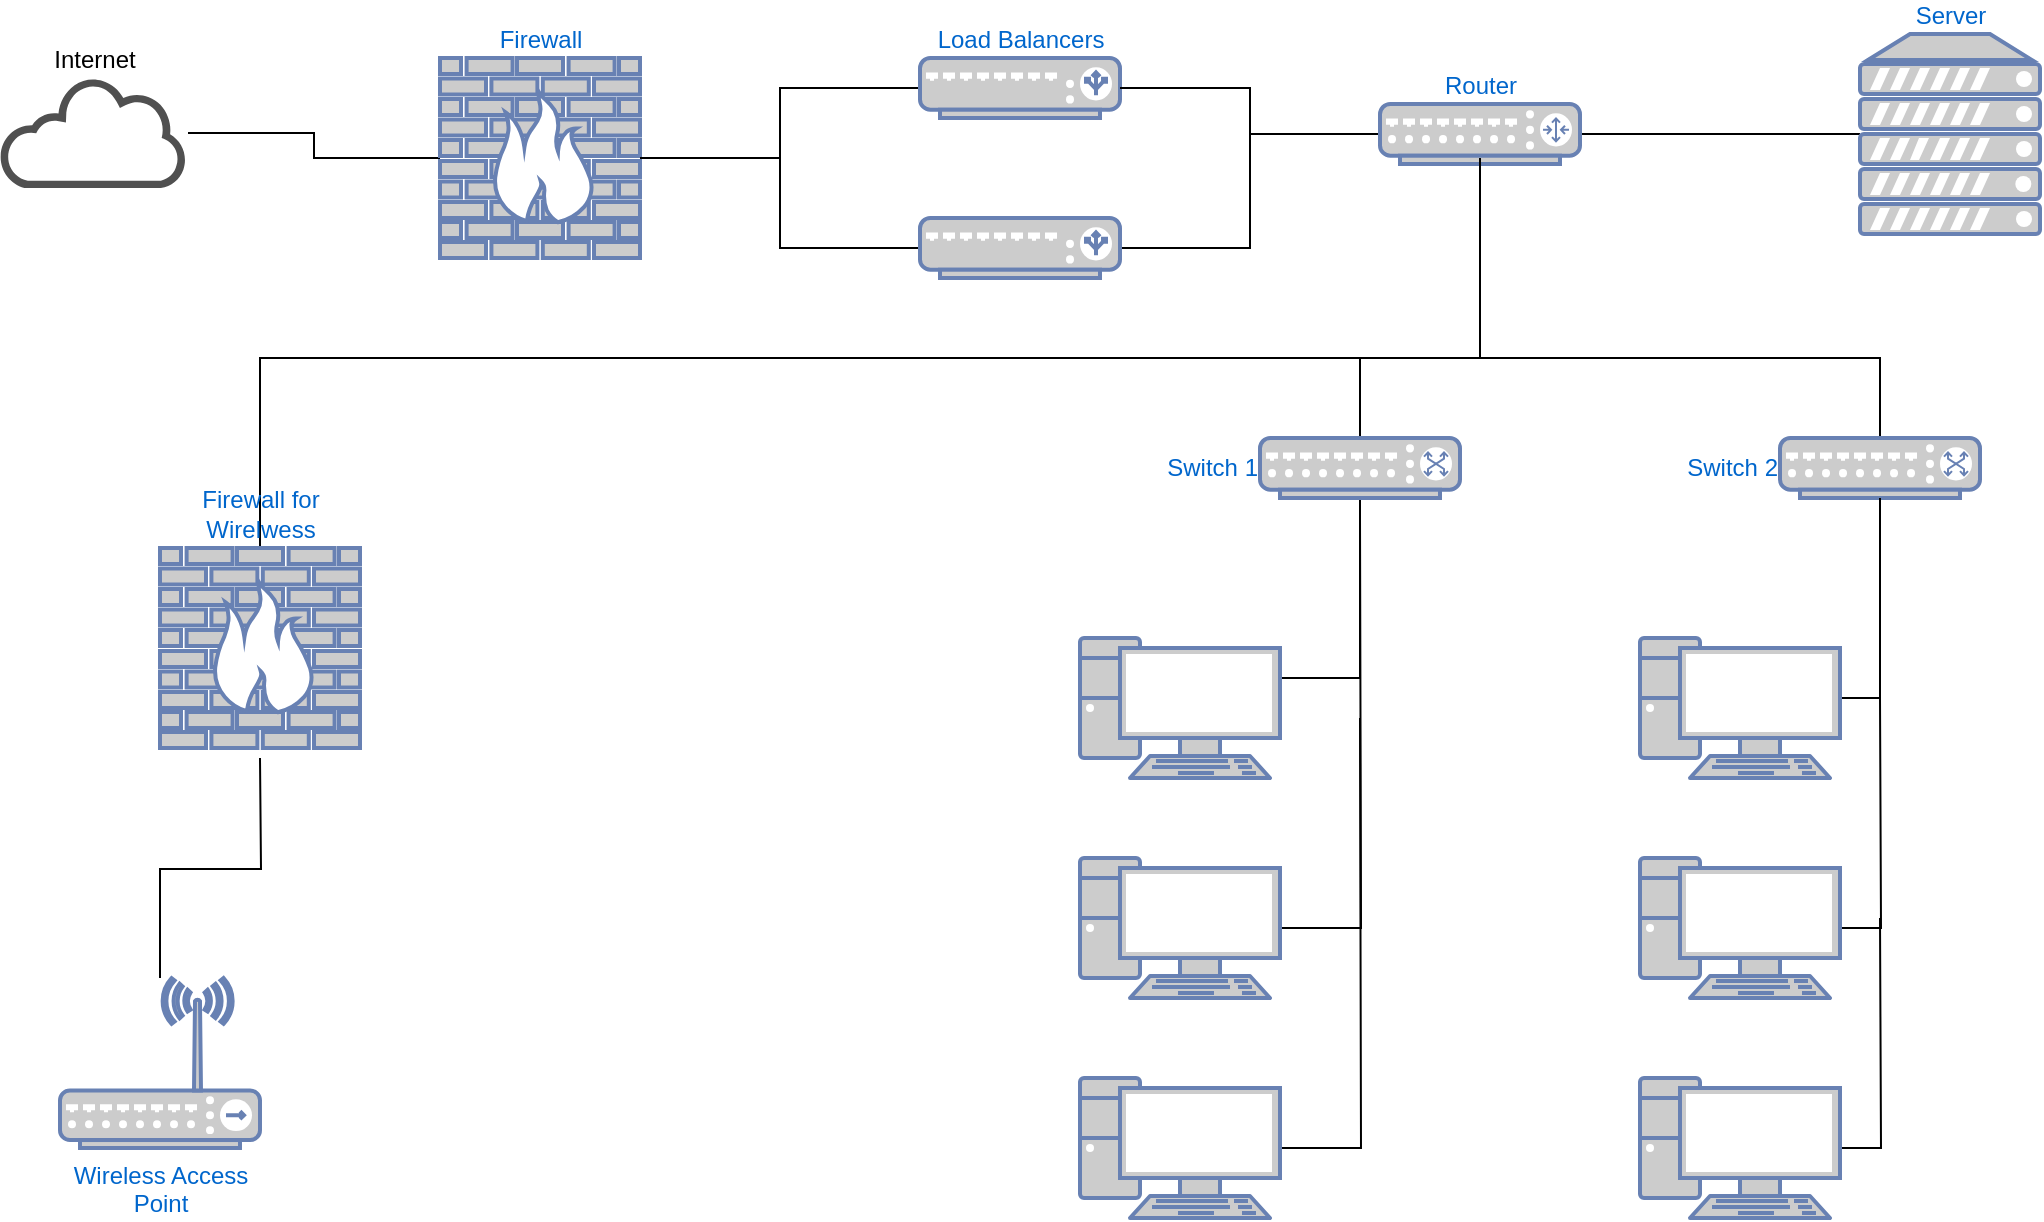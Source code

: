 <mxfile version="14.5.3" type="onedrive"><diagram id="gJpHD_fNRA2RLHJ0jXEK" name="Page-1"><mxGraphModel dx="1422" dy="801" grid="1" gridSize="10" guides="1" tooltips="1" connect="1" arrows="1" fold="1" page="1" pageScale="1" pageWidth="1100" pageHeight="850" math="0" shadow="0"><root><mxCell id="0"/><mxCell id="1" parent="0"/><mxCell id="6P3WNIqCzbwrkz-ftA9o-17" style="edgeStyle=orthogonalEdgeStyle;rounded=0;orthogonalLoop=1;jettySize=auto;html=1;endArrow=none;endFill=0;" parent="1" source="6P3WNIqCzbwrkz-ftA9o-1" target="6P3WNIqCzbwrkz-ftA9o-2" edge="1"><mxGeometry relative="1" as="geometry"/></mxCell><mxCell id="6P3WNIqCzbwrkz-ftA9o-1" value="Internet" style="pointerEvents=1;shadow=0;dashed=0;html=1;strokeColor=none;fillColor=#505050;labelPosition=center;verticalLabelPosition=top;outlineConnect=0;verticalAlign=bottom;align=center;shape=mxgraph.office.clouds.cloud;" parent="1" vertex="1"><mxGeometry x="60" y="90" width="94" height="55" as="geometry"/></mxCell><mxCell id="6P3WNIqCzbwrkz-ftA9o-18" style="edgeStyle=orthogonalEdgeStyle;rounded=0;orthogonalLoop=1;jettySize=auto;html=1;endArrow=none;endFill=0;" parent="1" source="6P3WNIqCzbwrkz-ftA9o-2" target="6P3WNIqCzbwrkz-ftA9o-3" edge="1"><mxGeometry relative="1" as="geometry"/></mxCell><mxCell id="6P3WNIqCzbwrkz-ftA9o-2" value="Firewall" style="fontColor=#0066CC;verticalAlign=bottom;verticalLabelPosition=top;labelPosition=center;align=center;html=1;outlineConnect=0;fillColor=#CCCCCC;strokeColor=#6881B3;gradientColor=none;gradientDirection=north;strokeWidth=2;shape=mxgraph.networks.firewall;" parent="1" vertex="1"><mxGeometry x="280" y="80" width="100" height="100" as="geometry"/></mxCell><mxCell id="6P3WNIqCzbwrkz-ftA9o-3" value="Load Balancers" style="fontColor=#0066CC;verticalAlign=bottom;verticalLabelPosition=top;labelPosition=center;align=center;html=1;outlineConnect=0;fillColor=#CCCCCC;strokeColor=#6881B3;gradientColor=none;gradientDirection=north;strokeWidth=2;shape=mxgraph.networks.load_balancer;" parent="1" vertex="1"><mxGeometry x="520" y="80" width="100" height="30" as="geometry"/></mxCell><mxCell id="6P3WNIqCzbwrkz-ftA9o-19" style="edgeStyle=orthogonalEdgeStyle;rounded=0;orthogonalLoop=1;jettySize=auto;html=1;endArrow=none;endFill=0;" parent="1" source="6P3WNIqCzbwrkz-ftA9o-4" target="6P3WNIqCzbwrkz-ftA9o-2" edge="1"><mxGeometry relative="1" as="geometry"/></mxCell><mxCell id="6P3WNIqCzbwrkz-ftA9o-21" style="edgeStyle=orthogonalEdgeStyle;rounded=0;orthogonalLoop=1;jettySize=auto;html=1;entryX=0;entryY=0.5;entryDx=0;entryDy=0;entryPerimeter=0;endArrow=none;endFill=0;" parent="1" source="6P3WNIqCzbwrkz-ftA9o-4" target="6P3WNIqCzbwrkz-ftA9o-5" edge="1"><mxGeometry relative="1" as="geometry"/></mxCell><mxCell id="6P3WNIqCzbwrkz-ftA9o-4" value="" style="fontColor=#0066CC;verticalAlign=top;verticalLabelPosition=bottom;labelPosition=center;align=center;html=1;outlineConnect=0;fillColor=#CCCCCC;strokeColor=#6881B3;gradientColor=none;gradientDirection=north;strokeWidth=2;shape=mxgraph.networks.load_balancer;" parent="1" vertex="1"><mxGeometry x="520" y="160" width="100" height="30" as="geometry"/></mxCell><mxCell id="6P3WNIqCzbwrkz-ftA9o-20" style="edgeStyle=orthogonalEdgeStyle;rounded=0;orthogonalLoop=1;jettySize=auto;html=1;entryX=1;entryY=0.5;entryDx=0;entryDy=0;entryPerimeter=0;endArrow=none;endFill=0;" parent="1" source="6P3WNIqCzbwrkz-ftA9o-5" target="6P3WNIqCzbwrkz-ftA9o-3" edge="1"><mxGeometry relative="1" as="geometry"/></mxCell><mxCell id="6P3WNIqCzbwrkz-ftA9o-22" style="edgeStyle=orthogonalEdgeStyle;rounded=0;orthogonalLoop=1;jettySize=auto;html=1;entryX=0;entryY=0.5;entryDx=0;entryDy=0;entryPerimeter=0;endArrow=none;endFill=0;" parent="1" source="6P3WNIqCzbwrkz-ftA9o-5" target="6P3WNIqCzbwrkz-ftA9o-6" edge="1"><mxGeometry relative="1" as="geometry"/></mxCell><mxCell id="6P3WNIqCzbwrkz-ftA9o-23" style="edgeStyle=orthogonalEdgeStyle;rounded=0;orthogonalLoop=1;jettySize=auto;html=1;endArrow=none;endFill=0;" parent="1" source="6P3WNIqCzbwrkz-ftA9o-5" target="6P3WNIqCzbwrkz-ftA9o-7" edge="1"><mxGeometry relative="1" as="geometry"><Array as="points"><mxPoint x="800" y="230"/><mxPoint x="740" y="230"/></Array></mxGeometry></mxCell><mxCell id="6P3WNIqCzbwrkz-ftA9o-5" value="Router" style="fontColor=#0066CC;verticalAlign=bottom;verticalLabelPosition=top;labelPosition=center;align=center;html=1;outlineConnect=0;fillColor=#CCCCCC;strokeColor=#6881B3;gradientColor=none;gradientDirection=north;strokeWidth=2;shape=mxgraph.networks.router;" parent="1" vertex="1"><mxGeometry x="750" y="103" width="100" height="30" as="geometry"/></mxCell><mxCell id="6P3WNIqCzbwrkz-ftA9o-6" value="Server" style="fontColor=#0066CC;verticalAlign=bottom;verticalLabelPosition=top;labelPosition=center;align=center;html=1;outlineConnect=0;fillColor=#CCCCCC;strokeColor=#6881B3;gradientColor=none;gradientDirection=north;strokeWidth=2;shape=mxgraph.networks.server;" parent="1" vertex="1"><mxGeometry x="990" y="68" width="90" height="100" as="geometry"/></mxCell><mxCell id="6P3WNIqCzbwrkz-ftA9o-28" style="edgeStyle=orthogonalEdgeStyle;rounded=0;orthogonalLoop=1;jettySize=auto;html=1;endArrow=none;endFill=0;" parent="1" source="6P3WNIqCzbwrkz-ftA9o-7" target="6P3WNIqCzbwrkz-ftA9o-11" edge="1"><mxGeometry relative="1" as="geometry"><Array as="points"><mxPoint x="740" y="390"/></Array></mxGeometry></mxCell><mxCell id="6P3WNIqCzbwrkz-ftA9o-7" value="Switch 1" style="fontColor=#0066CC;verticalAlign=middle;verticalLabelPosition=middle;labelPosition=left;align=right;html=1;outlineConnect=0;fillColor=#CCCCCC;strokeColor=#6881B3;gradientColor=none;gradientDirection=north;strokeWidth=2;shape=mxgraph.networks.switch;" parent="1" vertex="1"><mxGeometry x="690" y="270" width="100" height="30" as="geometry"/></mxCell><mxCell id="6P3WNIqCzbwrkz-ftA9o-24" style="edgeStyle=orthogonalEdgeStyle;rounded=0;orthogonalLoop=1;jettySize=auto;html=1;endArrow=none;endFill=0;" parent="1" source="6P3WNIqCzbwrkz-ftA9o-8" edge="1"><mxGeometry relative="1" as="geometry"><mxPoint x="800" y="130" as="targetPoint"/><Array as="points"><mxPoint x="1000" y="230"/><mxPoint x="800" y="230"/></Array></mxGeometry></mxCell><mxCell id="6P3WNIqCzbwrkz-ftA9o-8" value="Switch 2" style="fontColor=#0066CC;verticalAlign=middle;verticalLabelPosition=middle;labelPosition=left;align=right;html=1;outlineConnect=0;fillColor=#CCCCCC;strokeColor=#6881B3;gradientColor=none;gradientDirection=north;strokeWidth=2;shape=mxgraph.networks.switch;" parent="1" vertex="1"><mxGeometry x="950" y="270" width="100" height="30" as="geometry"/></mxCell><mxCell id="6P3WNIqCzbwrkz-ftA9o-25" style="edgeStyle=orthogonalEdgeStyle;rounded=0;orthogonalLoop=1;jettySize=auto;html=1;endArrow=none;endFill=0;" parent="1" source="6P3WNIqCzbwrkz-ftA9o-9" target="6P3WNIqCzbwrkz-ftA9o-5" edge="1"><mxGeometry relative="1" as="geometry"><Array as="points"><mxPoint x="190" y="230"/><mxPoint x="800" y="230"/></Array></mxGeometry></mxCell><mxCell id="6P3WNIqCzbwrkz-ftA9o-9" value="Firewall for&lt;br&gt;Wirelwess" style="fontColor=#0066CC;verticalAlign=bottom;verticalLabelPosition=top;labelPosition=center;align=center;html=1;outlineConnect=0;fillColor=#CCCCCC;strokeColor=#6881B3;gradientColor=none;gradientDirection=north;strokeWidth=2;shape=mxgraph.networks.firewall;" parent="1" vertex="1"><mxGeometry x="140" y="325" width="100" height="100" as="geometry"/></mxCell><mxCell id="6P3WNIqCzbwrkz-ftA9o-27" style="edgeStyle=orthogonalEdgeStyle;rounded=0;orthogonalLoop=1;jettySize=auto;html=1;endArrow=none;endFill=0;" parent="1" source="6P3WNIqCzbwrkz-ftA9o-10" edge="1"><mxGeometry relative="1" as="geometry"><mxPoint x="190" y="430" as="targetPoint"/></mxGeometry></mxCell><mxCell id="6P3WNIqCzbwrkz-ftA9o-10" value="Wireless Access&lt;br&gt;Point" style="fontColor=#0066CC;verticalAlign=top;verticalLabelPosition=bottom;labelPosition=center;align=center;html=1;outlineConnect=0;fillColor=#CCCCCC;strokeColor=#6881B3;gradientColor=none;gradientDirection=north;strokeWidth=2;shape=mxgraph.networks.wireless_hub;" parent="1" vertex="1"><mxGeometry x="90" y="540" width="100" height="85" as="geometry"/></mxCell><mxCell id="6P3WNIqCzbwrkz-ftA9o-11" value="" style="fontColor=#0066CC;verticalAlign=top;verticalLabelPosition=bottom;labelPosition=center;align=center;html=1;outlineConnect=0;fillColor=#CCCCCC;strokeColor=#6881B3;gradientColor=none;gradientDirection=north;strokeWidth=2;shape=mxgraph.networks.pc;" parent="1" vertex="1"><mxGeometry x="600" y="370" width="100" height="70" as="geometry"/></mxCell><mxCell id="6P3WNIqCzbwrkz-ftA9o-29" style="edgeStyle=orthogonalEdgeStyle;rounded=0;orthogonalLoop=1;jettySize=auto;html=1;endArrow=none;endFill=0;" parent="1" source="6P3WNIqCzbwrkz-ftA9o-12" edge="1"><mxGeometry relative="1" as="geometry"><mxPoint x="740" y="310" as="targetPoint"/></mxGeometry></mxCell><mxCell id="6P3WNIqCzbwrkz-ftA9o-12" value="" style="fontColor=#0066CC;verticalAlign=top;verticalLabelPosition=bottom;labelPosition=center;align=center;html=1;outlineConnect=0;fillColor=#CCCCCC;strokeColor=#6881B3;gradientColor=none;gradientDirection=north;strokeWidth=2;shape=mxgraph.networks.pc;" parent="1" vertex="1"><mxGeometry x="600" y="480" width="100" height="70" as="geometry"/></mxCell><mxCell id="6P3WNIqCzbwrkz-ftA9o-30" style="edgeStyle=orthogonalEdgeStyle;rounded=0;orthogonalLoop=1;jettySize=auto;html=1;endArrow=none;endFill=0;" parent="1" source="6P3WNIqCzbwrkz-ftA9o-13" edge="1"><mxGeometry relative="1" as="geometry"><mxPoint x="740" y="410" as="targetPoint"/></mxGeometry></mxCell><mxCell id="6P3WNIqCzbwrkz-ftA9o-13" value="" style="fontColor=#0066CC;verticalAlign=top;verticalLabelPosition=bottom;labelPosition=center;align=center;html=1;outlineConnect=0;fillColor=#CCCCCC;strokeColor=#6881B3;gradientColor=none;gradientDirection=north;strokeWidth=2;shape=mxgraph.networks.pc;" parent="1" vertex="1"><mxGeometry x="600" y="590" width="100" height="70" as="geometry"/></mxCell><mxCell id="6P3WNIqCzbwrkz-ftA9o-31" style="edgeStyle=orthogonalEdgeStyle;rounded=0;orthogonalLoop=1;jettySize=auto;html=1;endArrow=none;endFill=0;" parent="1" source="6P3WNIqCzbwrkz-ftA9o-14" target="6P3WNIqCzbwrkz-ftA9o-8" edge="1"><mxGeometry relative="1" as="geometry"><Array as="points"><mxPoint x="1000" y="400"/></Array></mxGeometry></mxCell><mxCell id="6P3WNIqCzbwrkz-ftA9o-14" value="" style="fontColor=#0066CC;verticalAlign=top;verticalLabelPosition=bottom;labelPosition=center;align=center;html=1;outlineConnect=0;fillColor=#CCCCCC;strokeColor=#6881B3;gradientColor=none;gradientDirection=north;strokeWidth=2;shape=mxgraph.networks.pc;" parent="1" vertex="1"><mxGeometry x="880" y="370" width="100" height="70" as="geometry"/></mxCell><mxCell id="6P3WNIqCzbwrkz-ftA9o-32" style="edgeStyle=orthogonalEdgeStyle;rounded=0;orthogonalLoop=1;jettySize=auto;html=1;endArrow=none;endFill=0;" parent="1" source="6P3WNIqCzbwrkz-ftA9o-15" edge="1"><mxGeometry relative="1" as="geometry"><mxPoint x="1000" y="400" as="targetPoint"/></mxGeometry></mxCell><mxCell id="6P3WNIqCzbwrkz-ftA9o-15" value="" style="fontColor=#0066CC;verticalAlign=top;verticalLabelPosition=bottom;labelPosition=center;align=center;html=1;outlineConnect=0;fillColor=#CCCCCC;strokeColor=#6881B3;gradientColor=none;gradientDirection=north;strokeWidth=2;shape=mxgraph.networks.pc;" parent="1" vertex="1"><mxGeometry x="880" y="480" width="100" height="70" as="geometry"/></mxCell><mxCell id="6P3WNIqCzbwrkz-ftA9o-33" style="edgeStyle=orthogonalEdgeStyle;rounded=0;orthogonalLoop=1;jettySize=auto;html=1;endArrow=none;endFill=0;" parent="1" source="6P3WNIqCzbwrkz-ftA9o-16" edge="1"><mxGeometry relative="1" as="geometry"><mxPoint x="1000" y="510" as="targetPoint"/></mxGeometry></mxCell><mxCell id="6P3WNIqCzbwrkz-ftA9o-16" value="" style="fontColor=#0066CC;verticalAlign=top;verticalLabelPosition=bottom;labelPosition=center;align=center;html=1;outlineConnect=0;fillColor=#CCCCCC;strokeColor=#6881B3;gradientColor=none;gradientDirection=north;strokeWidth=2;shape=mxgraph.networks.pc;" parent="1" vertex="1"><mxGeometry x="880" y="590" width="100" height="70" as="geometry"/></mxCell></root></mxGraphModel></diagram></mxfile>